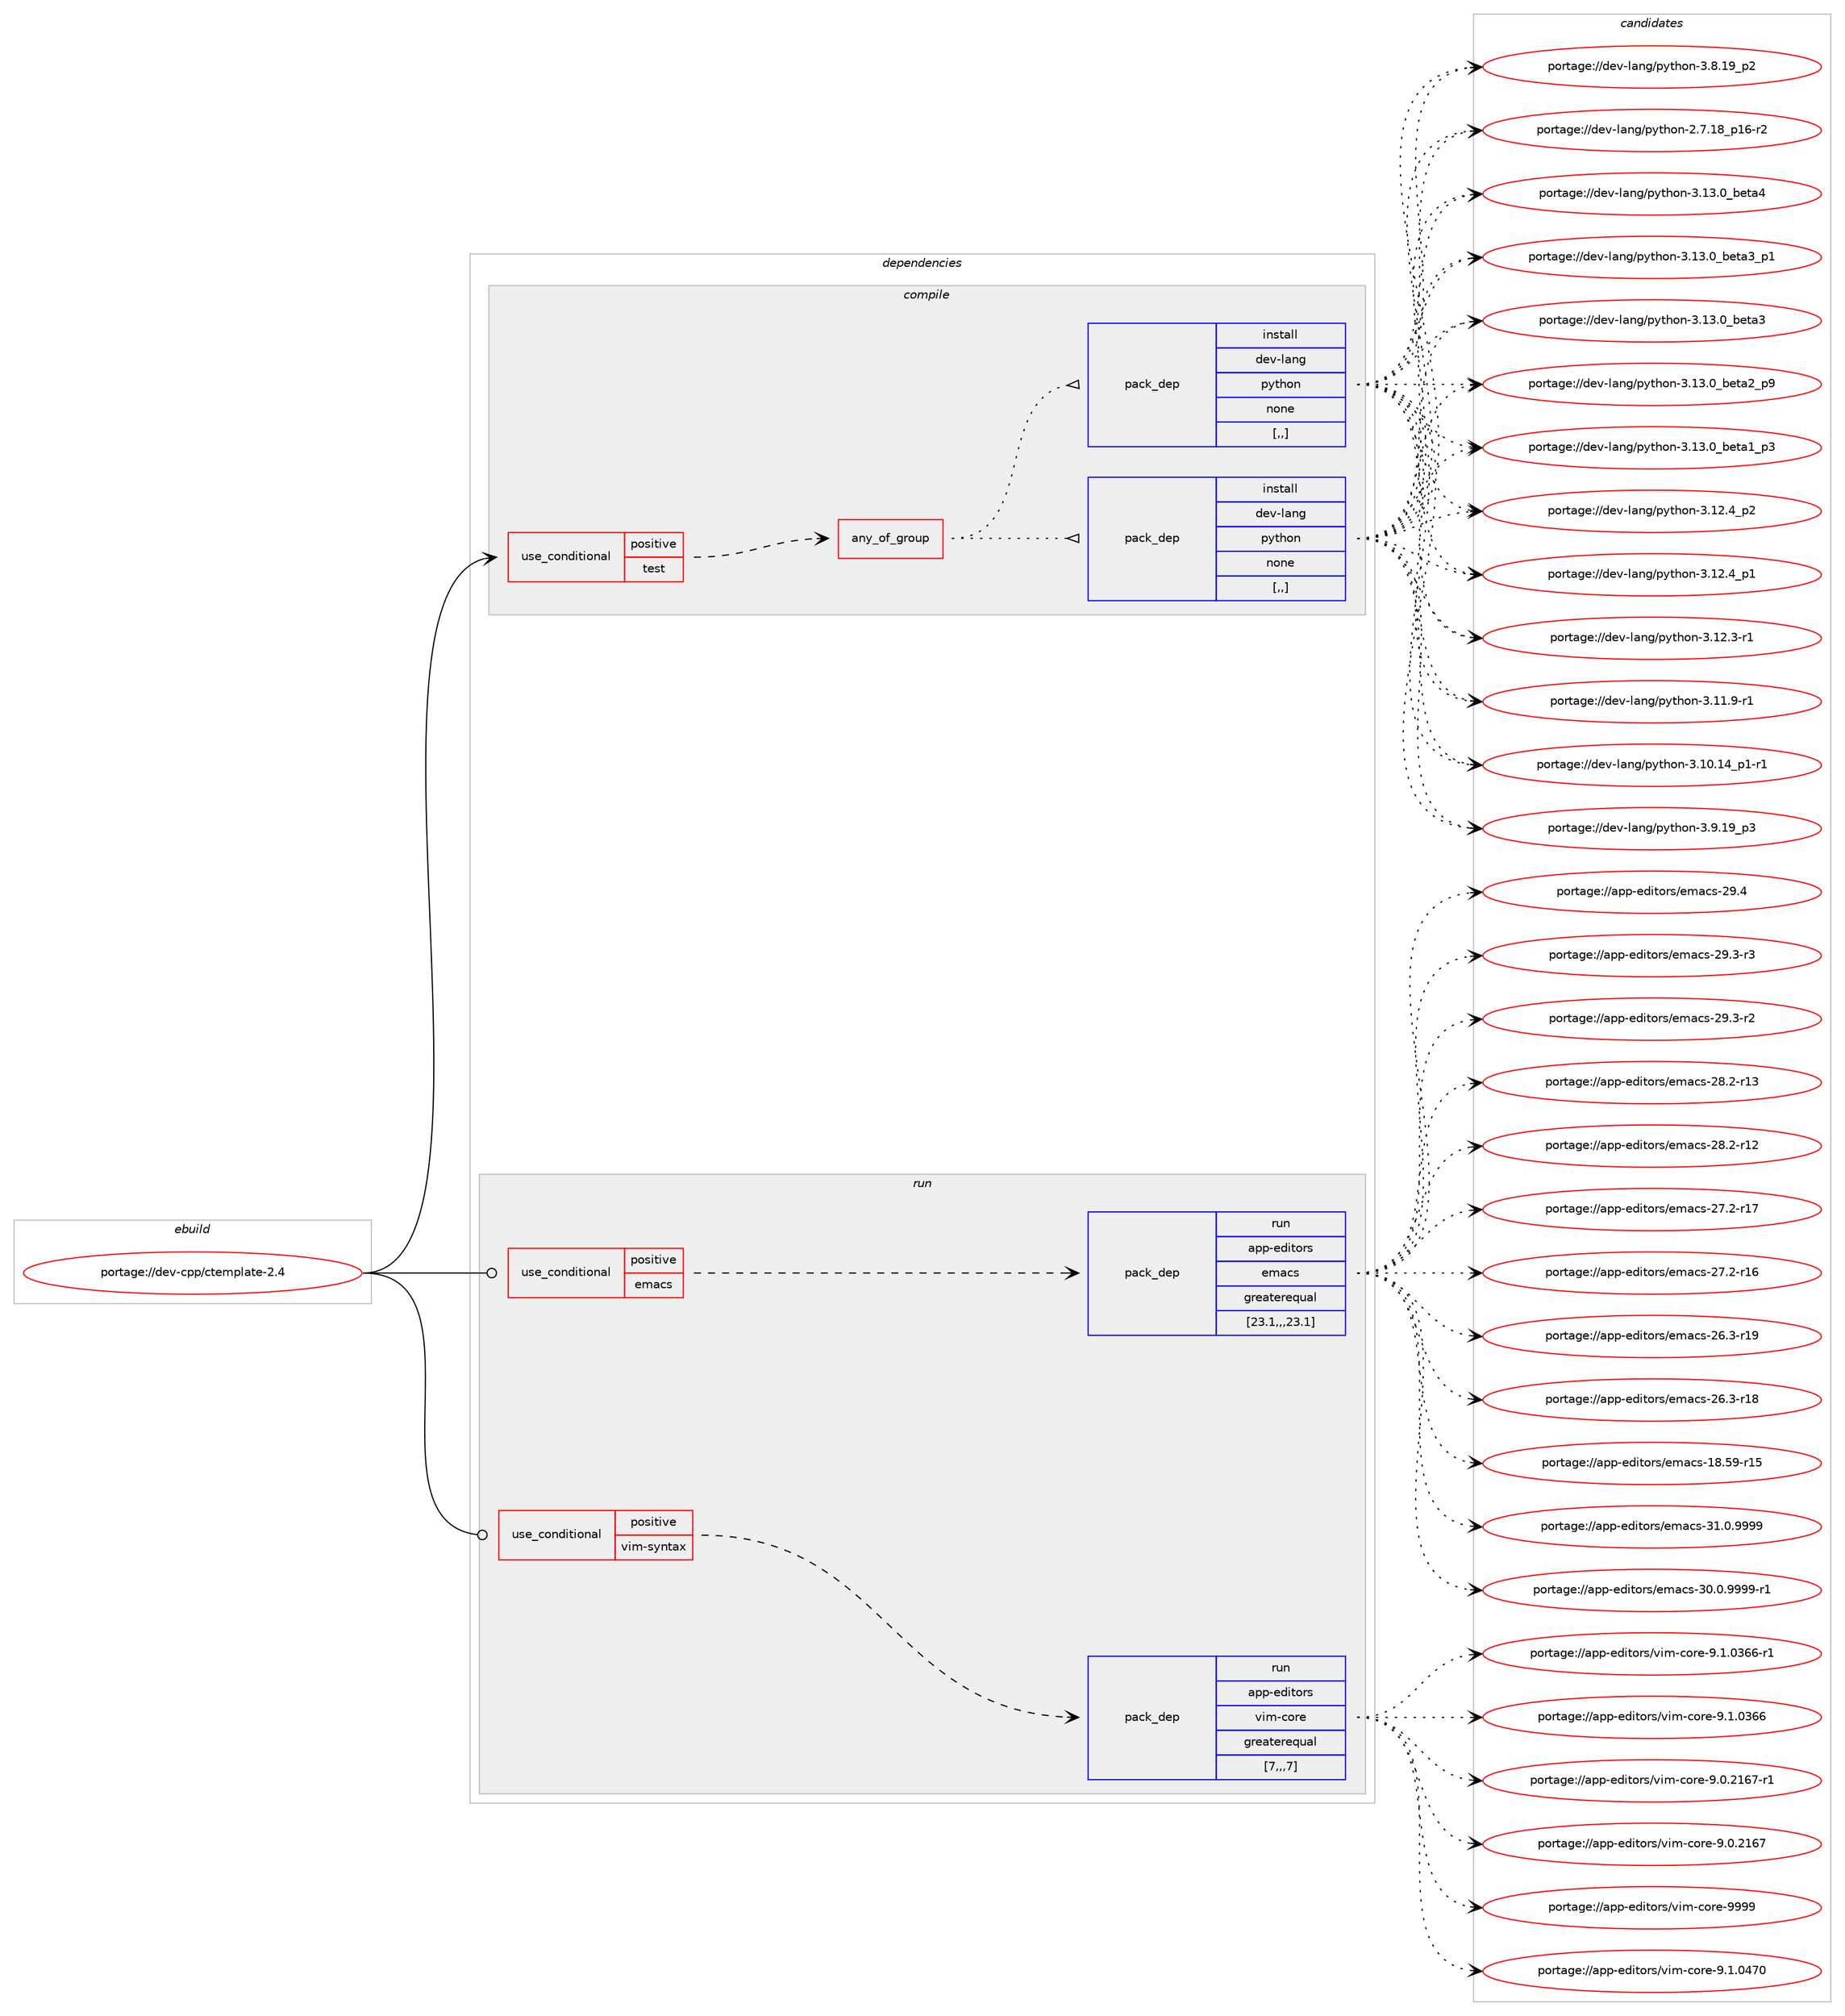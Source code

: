 digraph prolog {

# *************
# Graph options
# *************

newrank=true;
concentrate=true;
compound=true;
graph [rankdir=LR,fontname=Helvetica,fontsize=10,ranksep=1.5];#, ranksep=2.5, nodesep=0.2];
edge  [arrowhead=vee];
node  [fontname=Helvetica,fontsize=10];

# **********
# The ebuild
# **********

subgraph cluster_leftcol {
color=gray;
label=<<i>ebuild</i>>;
id [label="portage://dev-cpp/ctemplate-2.4", color=red, width=4, href="../dev-cpp/ctemplate-2.4.svg"];
}

# ****************
# The dependencies
# ****************

subgraph cluster_midcol {
color=gray;
label=<<i>dependencies</i>>;
subgraph cluster_compile {
fillcolor="#eeeeee";
style=filled;
label=<<i>compile</i>>;
subgraph cond17010 {
dependency65535 [label=<<TABLE BORDER="0" CELLBORDER="1" CELLSPACING="0" CELLPADDING="4"><TR><TD ROWSPAN="3" CELLPADDING="10">use_conditional</TD></TR><TR><TD>positive</TD></TR><TR><TD>test</TD></TR></TABLE>>, shape=none, color=red];
subgraph any858 {
dependency65536 [label=<<TABLE BORDER="0" CELLBORDER="1" CELLSPACING="0" CELLPADDING="4"><TR><TD CELLPADDING="10">any_of_group</TD></TR></TABLE>>, shape=none, color=red];subgraph pack47602 {
dependency65537 [label=<<TABLE BORDER="0" CELLBORDER="1" CELLSPACING="0" CELLPADDING="4" WIDTH="220"><TR><TD ROWSPAN="6" CELLPADDING="30">pack_dep</TD></TR><TR><TD WIDTH="110">install</TD></TR><TR><TD>dev-lang</TD></TR><TR><TD>python</TD></TR><TR><TD>none</TD></TR><TR><TD>[,,]</TD></TR></TABLE>>, shape=none, color=blue];
}
dependency65536:e -> dependency65537:w [weight=20,style="dotted",arrowhead="oinv"];
subgraph pack47603 {
dependency65538 [label=<<TABLE BORDER="0" CELLBORDER="1" CELLSPACING="0" CELLPADDING="4" WIDTH="220"><TR><TD ROWSPAN="6" CELLPADDING="30">pack_dep</TD></TR><TR><TD WIDTH="110">install</TD></TR><TR><TD>dev-lang</TD></TR><TR><TD>python</TD></TR><TR><TD>none</TD></TR><TR><TD>[,,]</TD></TR></TABLE>>, shape=none, color=blue];
}
dependency65536:e -> dependency65538:w [weight=20,style="dotted",arrowhead="oinv"];
}
dependency65535:e -> dependency65536:w [weight=20,style="dashed",arrowhead="vee"];
}
id:e -> dependency65535:w [weight=20,style="solid",arrowhead="vee"];
}
subgraph cluster_compileandrun {
fillcolor="#eeeeee";
style=filled;
label=<<i>compile and run</i>>;
}
subgraph cluster_run {
fillcolor="#eeeeee";
style=filled;
label=<<i>run</i>>;
subgraph cond17011 {
dependency65539 [label=<<TABLE BORDER="0" CELLBORDER="1" CELLSPACING="0" CELLPADDING="4"><TR><TD ROWSPAN="3" CELLPADDING="10">use_conditional</TD></TR><TR><TD>positive</TD></TR><TR><TD>emacs</TD></TR></TABLE>>, shape=none, color=red];
subgraph pack47604 {
dependency65540 [label=<<TABLE BORDER="0" CELLBORDER="1" CELLSPACING="0" CELLPADDING="4" WIDTH="220"><TR><TD ROWSPAN="6" CELLPADDING="30">pack_dep</TD></TR><TR><TD WIDTH="110">run</TD></TR><TR><TD>app-editors</TD></TR><TR><TD>emacs</TD></TR><TR><TD>greaterequal</TD></TR><TR><TD>[23.1,,,23.1]</TD></TR></TABLE>>, shape=none, color=blue];
}
dependency65539:e -> dependency65540:w [weight=20,style="dashed",arrowhead="vee"];
}
id:e -> dependency65539:w [weight=20,style="solid",arrowhead="odot"];
subgraph cond17012 {
dependency65541 [label=<<TABLE BORDER="0" CELLBORDER="1" CELLSPACING="0" CELLPADDING="4"><TR><TD ROWSPAN="3" CELLPADDING="10">use_conditional</TD></TR><TR><TD>positive</TD></TR><TR><TD>vim-syntax</TD></TR></TABLE>>, shape=none, color=red];
subgraph pack47605 {
dependency65542 [label=<<TABLE BORDER="0" CELLBORDER="1" CELLSPACING="0" CELLPADDING="4" WIDTH="220"><TR><TD ROWSPAN="6" CELLPADDING="30">pack_dep</TD></TR><TR><TD WIDTH="110">run</TD></TR><TR><TD>app-editors</TD></TR><TR><TD>vim-core</TD></TR><TR><TD>greaterequal</TD></TR><TR><TD>[7,,,7]</TD></TR></TABLE>>, shape=none, color=blue];
}
dependency65541:e -> dependency65542:w [weight=20,style="dashed",arrowhead="vee"];
}
id:e -> dependency65541:w [weight=20,style="solid",arrowhead="odot"];
}
}

# **************
# The candidates
# **************

subgraph cluster_choices {
rank=same;
color=gray;
label=<<i>candidates</i>>;

subgraph choice47602 {
color=black;
nodesep=1;
choice1001011184510897110103471121211161041111104551464951464895981011169752 [label="portage://dev-lang/python-3.13.0_beta4", color=red, width=4,href="../dev-lang/python-3.13.0_beta4.svg"];
choice10010111845108971101034711212111610411111045514649514648959810111697519511249 [label="portage://dev-lang/python-3.13.0_beta3_p1", color=red, width=4,href="../dev-lang/python-3.13.0_beta3_p1.svg"];
choice1001011184510897110103471121211161041111104551464951464895981011169751 [label="portage://dev-lang/python-3.13.0_beta3", color=red, width=4,href="../dev-lang/python-3.13.0_beta3.svg"];
choice10010111845108971101034711212111610411111045514649514648959810111697509511257 [label="portage://dev-lang/python-3.13.0_beta2_p9", color=red, width=4,href="../dev-lang/python-3.13.0_beta2_p9.svg"];
choice10010111845108971101034711212111610411111045514649514648959810111697499511251 [label="portage://dev-lang/python-3.13.0_beta1_p3", color=red, width=4,href="../dev-lang/python-3.13.0_beta1_p3.svg"];
choice100101118451089711010347112121116104111110455146495046529511250 [label="portage://dev-lang/python-3.12.4_p2", color=red, width=4,href="../dev-lang/python-3.12.4_p2.svg"];
choice100101118451089711010347112121116104111110455146495046529511249 [label="portage://dev-lang/python-3.12.4_p1", color=red, width=4,href="../dev-lang/python-3.12.4_p1.svg"];
choice100101118451089711010347112121116104111110455146495046514511449 [label="portage://dev-lang/python-3.12.3-r1", color=red, width=4,href="../dev-lang/python-3.12.3-r1.svg"];
choice100101118451089711010347112121116104111110455146494946574511449 [label="portage://dev-lang/python-3.11.9-r1", color=red, width=4,href="../dev-lang/python-3.11.9-r1.svg"];
choice100101118451089711010347112121116104111110455146494846495295112494511449 [label="portage://dev-lang/python-3.10.14_p1-r1", color=red, width=4,href="../dev-lang/python-3.10.14_p1-r1.svg"];
choice100101118451089711010347112121116104111110455146574649579511251 [label="portage://dev-lang/python-3.9.19_p3", color=red, width=4,href="../dev-lang/python-3.9.19_p3.svg"];
choice100101118451089711010347112121116104111110455146564649579511250 [label="portage://dev-lang/python-3.8.19_p2", color=red, width=4,href="../dev-lang/python-3.8.19_p2.svg"];
choice100101118451089711010347112121116104111110455046554649569511249544511450 [label="portage://dev-lang/python-2.7.18_p16-r2", color=red, width=4,href="../dev-lang/python-2.7.18_p16-r2.svg"];
dependency65537:e -> choice1001011184510897110103471121211161041111104551464951464895981011169752:w [style=dotted,weight="100"];
dependency65537:e -> choice10010111845108971101034711212111610411111045514649514648959810111697519511249:w [style=dotted,weight="100"];
dependency65537:e -> choice1001011184510897110103471121211161041111104551464951464895981011169751:w [style=dotted,weight="100"];
dependency65537:e -> choice10010111845108971101034711212111610411111045514649514648959810111697509511257:w [style=dotted,weight="100"];
dependency65537:e -> choice10010111845108971101034711212111610411111045514649514648959810111697499511251:w [style=dotted,weight="100"];
dependency65537:e -> choice100101118451089711010347112121116104111110455146495046529511250:w [style=dotted,weight="100"];
dependency65537:e -> choice100101118451089711010347112121116104111110455146495046529511249:w [style=dotted,weight="100"];
dependency65537:e -> choice100101118451089711010347112121116104111110455146495046514511449:w [style=dotted,weight="100"];
dependency65537:e -> choice100101118451089711010347112121116104111110455146494946574511449:w [style=dotted,weight="100"];
dependency65537:e -> choice100101118451089711010347112121116104111110455146494846495295112494511449:w [style=dotted,weight="100"];
dependency65537:e -> choice100101118451089711010347112121116104111110455146574649579511251:w [style=dotted,weight="100"];
dependency65537:e -> choice100101118451089711010347112121116104111110455146564649579511250:w [style=dotted,weight="100"];
dependency65537:e -> choice100101118451089711010347112121116104111110455046554649569511249544511450:w [style=dotted,weight="100"];
}
subgraph choice47603 {
color=black;
nodesep=1;
choice1001011184510897110103471121211161041111104551464951464895981011169752 [label="portage://dev-lang/python-3.13.0_beta4", color=red, width=4,href="../dev-lang/python-3.13.0_beta4.svg"];
choice10010111845108971101034711212111610411111045514649514648959810111697519511249 [label="portage://dev-lang/python-3.13.0_beta3_p1", color=red, width=4,href="../dev-lang/python-3.13.0_beta3_p1.svg"];
choice1001011184510897110103471121211161041111104551464951464895981011169751 [label="portage://dev-lang/python-3.13.0_beta3", color=red, width=4,href="../dev-lang/python-3.13.0_beta3.svg"];
choice10010111845108971101034711212111610411111045514649514648959810111697509511257 [label="portage://dev-lang/python-3.13.0_beta2_p9", color=red, width=4,href="../dev-lang/python-3.13.0_beta2_p9.svg"];
choice10010111845108971101034711212111610411111045514649514648959810111697499511251 [label="portage://dev-lang/python-3.13.0_beta1_p3", color=red, width=4,href="../dev-lang/python-3.13.0_beta1_p3.svg"];
choice100101118451089711010347112121116104111110455146495046529511250 [label="portage://dev-lang/python-3.12.4_p2", color=red, width=4,href="../dev-lang/python-3.12.4_p2.svg"];
choice100101118451089711010347112121116104111110455146495046529511249 [label="portage://dev-lang/python-3.12.4_p1", color=red, width=4,href="../dev-lang/python-3.12.4_p1.svg"];
choice100101118451089711010347112121116104111110455146495046514511449 [label="portage://dev-lang/python-3.12.3-r1", color=red, width=4,href="../dev-lang/python-3.12.3-r1.svg"];
choice100101118451089711010347112121116104111110455146494946574511449 [label="portage://dev-lang/python-3.11.9-r1", color=red, width=4,href="../dev-lang/python-3.11.9-r1.svg"];
choice100101118451089711010347112121116104111110455146494846495295112494511449 [label="portage://dev-lang/python-3.10.14_p1-r1", color=red, width=4,href="../dev-lang/python-3.10.14_p1-r1.svg"];
choice100101118451089711010347112121116104111110455146574649579511251 [label="portage://dev-lang/python-3.9.19_p3", color=red, width=4,href="../dev-lang/python-3.9.19_p3.svg"];
choice100101118451089711010347112121116104111110455146564649579511250 [label="portage://dev-lang/python-3.8.19_p2", color=red, width=4,href="../dev-lang/python-3.8.19_p2.svg"];
choice100101118451089711010347112121116104111110455046554649569511249544511450 [label="portage://dev-lang/python-2.7.18_p16-r2", color=red, width=4,href="../dev-lang/python-2.7.18_p16-r2.svg"];
dependency65538:e -> choice1001011184510897110103471121211161041111104551464951464895981011169752:w [style=dotted,weight="100"];
dependency65538:e -> choice10010111845108971101034711212111610411111045514649514648959810111697519511249:w [style=dotted,weight="100"];
dependency65538:e -> choice1001011184510897110103471121211161041111104551464951464895981011169751:w [style=dotted,weight="100"];
dependency65538:e -> choice10010111845108971101034711212111610411111045514649514648959810111697509511257:w [style=dotted,weight="100"];
dependency65538:e -> choice10010111845108971101034711212111610411111045514649514648959810111697499511251:w [style=dotted,weight="100"];
dependency65538:e -> choice100101118451089711010347112121116104111110455146495046529511250:w [style=dotted,weight="100"];
dependency65538:e -> choice100101118451089711010347112121116104111110455146495046529511249:w [style=dotted,weight="100"];
dependency65538:e -> choice100101118451089711010347112121116104111110455146495046514511449:w [style=dotted,weight="100"];
dependency65538:e -> choice100101118451089711010347112121116104111110455146494946574511449:w [style=dotted,weight="100"];
dependency65538:e -> choice100101118451089711010347112121116104111110455146494846495295112494511449:w [style=dotted,weight="100"];
dependency65538:e -> choice100101118451089711010347112121116104111110455146574649579511251:w [style=dotted,weight="100"];
dependency65538:e -> choice100101118451089711010347112121116104111110455146564649579511250:w [style=dotted,weight="100"];
dependency65538:e -> choice100101118451089711010347112121116104111110455046554649569511249544511450:w [style=dotted,weight="100"];
}
subgraph choice47604 {
color=black;
nodesep=1;
choice971121124510110010511611111411547101109979911545514946484657575757 [label="portage://app-editors/emacs-31.0.9999", color=red, width=4,href="../app-editors/emacs-31.0.9999.svg"];
choice9711211245101100105116111114115471011099799115455148464846575757574511449 [label="portage://app-editors/emacs-30.0.9999-r1", color=red, width=4,href="../app-editors/emacs-30.0.9999-r1.svg"];
choice97112112451011001051161111141154710110997991154550574652 [label="portage://app-editors/emacs-29.4", color=red, width=4,href="../app-editors/emacs-29.4.svg"];
choice971121124510110010511611111411547101109979911545505746514511451 [label="portage://app-editors/emacs-29.3-r3", color=red, width=4,href="../app-editors/emacs-29.3-r3.svg"];
choice971121124510110010511611111411547101109979911545505746514511450 [label="portage://app-editors/emacs-29.3-r2", color=red, width=4,href="../app-editors/emacs-29.3-r2.svg"];
choice97112112451011001051161111141154710110997991154550564650451144951 [label="portage://app-editors/emacs-28.2-r13", color=red, width=4,href="../app-editors/emacs-28.2-r13.svg"];
choice97112112451011001051161111141154710110997991154550564650451144950 [label="portage://app-editors/emacs-28.2-r12", color=red, width=4,href="../app-editors/emacs-28.2-r12.svg"];
choice97112112451011001051161111141154710110997991154550554650451144955 [label="portage://app-editors/emacs-27.2-r17", color=red, width=4,href="../app-editors/emacs-27.2-r17.svg"];
choice97112112451011001051161111141154710110997991154550554650451144954 [label="portage://app-editors/emacs-27.2-r16", color=red, width=4,href="../app-editors/emacs-27.2-r16.svg"];
choice97112112451011001051161111141154710110997991154550544651451144957 [label="portage://app-editors/emacs-26.3-r19", color=red, width=4,href="../app-editors/emacs-26.3-r19.svg"];
choice97112112451011001051161111141154710110997991154550544651451144956 [label="portage://app-editors/emacs-26.3-r18", color=red, width=4,href="../app-editors/emacs-26.3-r18.svg"];
choice9711211245101100105116111114115471011099799115454956465357451144953 [label="portage://app-editors/emacs-18.59-r15", color=red, width=4,href="../app-editors/emacs-18.59-r15.svg"];
dependency65540:e -> choice971121124510110010511611111411547101109979911545514946484657575757:w [style=dotted,weight="100"];
dependency65540:e -> choice9711211245101100105116111114115471011099799115455148464846575757574511449:w [style=dotted,weight="100"];
dependency65540:e -> choice97112112451011001051161111141154710110997991154550574652:w [style=dotted,weight="100"];
dependency65540:e -> choice971121124510110010511611111411547101109979911545505746514511451:w [style=dotted,weight="100"];
dependency65540:e -> choice971121124510110010511611111411547101109979911545505746514511450:w [style=dotted,weight="100"];
dependency65540:e -> choice97112112451011001051161111141154710110997991154550564650451144951:w [style=dotted,weight="100"];
dependency65540:e -> choice97112112451011001051161111141154710110997991154550564650451144950:w [style=dotted,weight="100"];
dependency65540:e -> choice97112112451011001051161111141154710110997991154550554650451144955:w [style=dotted,weight="100"];
dependency65540:e -> choice97112112451011001051161111141154710110997991154550554650451144954:w [style=dotted,weight="100"];
dependency65540:e -> choice97112112451011001051161111141154710110997991154550544651451144957:w [style=dotted,weight="100"];
dependency65540:e -> choice97112112451011001051161111141154710110997991154550544651451144956:w [style=dotted,weight="100"];
dependency65540:e -> choice9711211245101100105116111114115471011099799115454956465357451144953:w [style=dotted,weight="100"];
}
subgraph choice47605 {
color=black;
nodesep=1;
choice97112112451011001051161111141154711810510945991111141014557575757 [label="portage://app-editors/vim-core-9999", color=red, width=4,href="../app-editors/vim-core-9999.svg"];
choice9711211245101100105116111114115471181051094599111114101455746494648525548 [label="portage://app-editors/vim-core-9.1.0470", color=red, width=4,href="../app-editors/vim-core-9.1.0470.svg"];
choice97112112451011001051161111141154711810510945991111141014557464946485154544511449 [label="portage://app-editors/vim-core-9.1.0366-r1", color=red, width=4,href="../app-editors/vim-core-9.1.0366-r1.svg"];
choice9711211245101100105116111114115471181051094599111114101455746494648515454 [label="portage://app-editors/vim-core-9.1.0366", color=red, width=4,href="../app-editors/vim-core-9.1.0366.svg"];
choice97112112451011001051161111141154711810510945991111141014557464846504954554511449 [label="portage://app-editors/vim-core-9.0.2167-r1", color=red, width=4,href="../app-editors/vim-core-9.0.2167-r1.svg"];
choice9711211245101100105116111114115471181051094599111114101455746484650495455 [label="portage://app-editors/vim-core-9.0.2167", color=red, width=4,href="../app-editors/vim-core-9.0.2167.svg"];
dependency65542:e -> choice97112112451011001051161111141154711810510945991111141014557575757:w [style=dotted,weight="100"];
dependency65542:e -> choice9711211245101100105116111114115471181051094599111114101455746494648525548:w [style=dotted,weight="100"];
dependency65542:e -> choice97112112451011001051161111141154711810510945991111141014557464946485154544511449:w [style=dotted,weight="100"];
dependency65542:e -> choice9711211245101100105116111114115471181051094599111114101455746494648515454:w [style=dotted,weight="100"];
dependency65542:e -> choice97112112451011001051161111141154711810510945991111141014557464846504954554511449:w [style=dotted,weight="100"];
dependency65542:e -> choice9711211245101100105116111114115471181051094599111114101455746484650495455:w [style=dotted,weight="100"];
}
}

}
